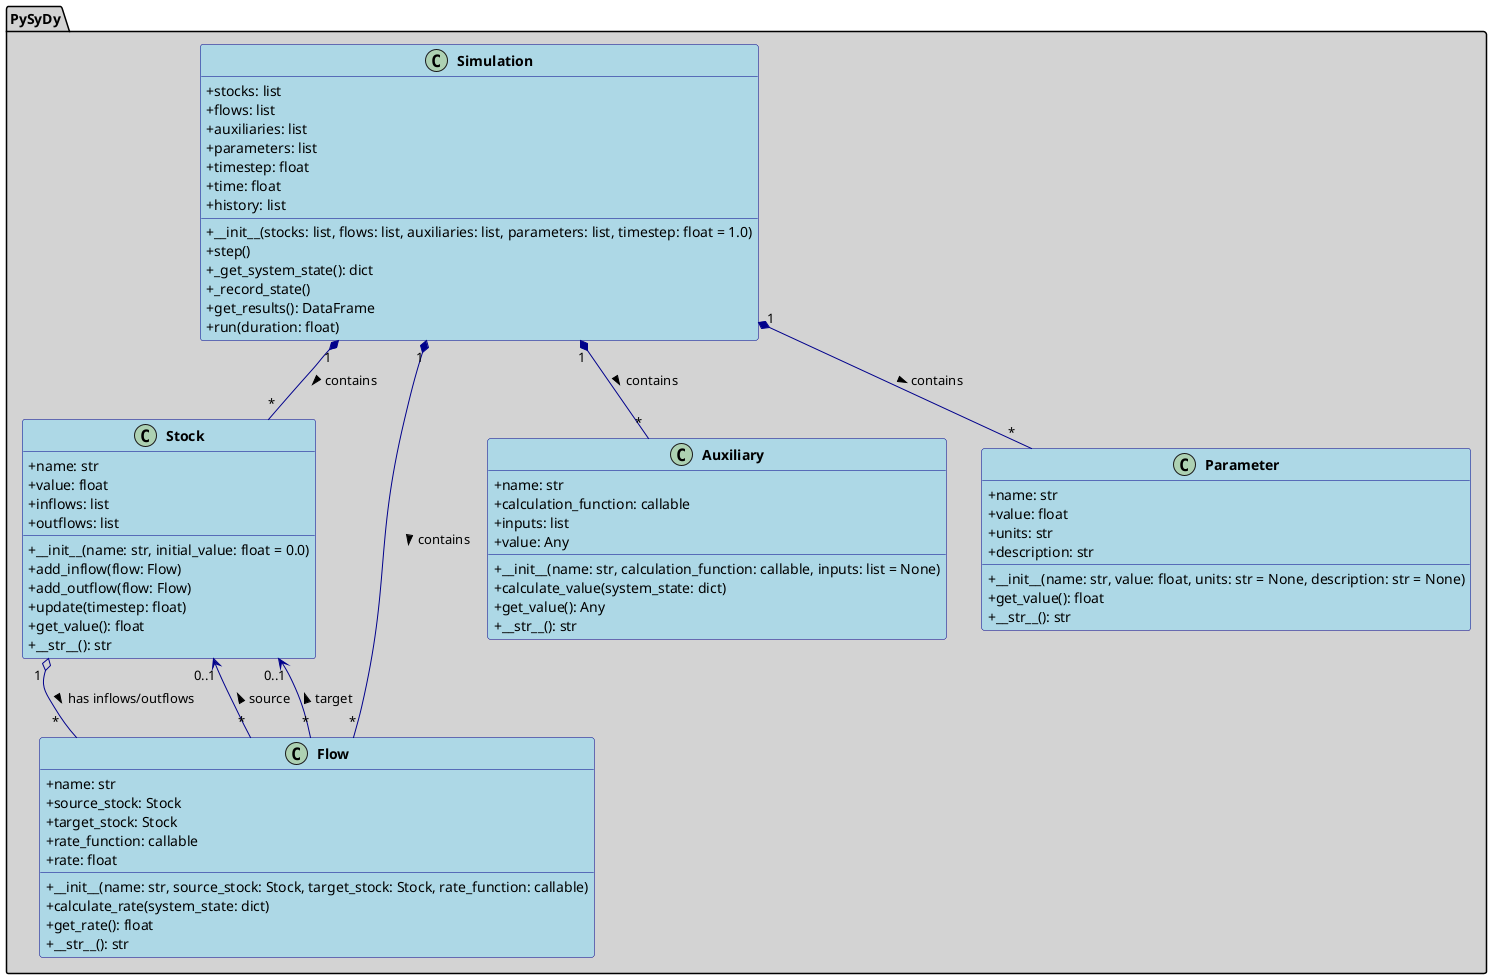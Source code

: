 @startuml PySyDy Class Diagram

skinparam classAttributeIconSize 0
skinparam classFontStyle bold
skinparam classBackgroundColor LightBlue
skinparam classBorderColor DarkBlue
skinparam arrowColor DarkBlue
skinparam packageBackgroundColor LightGray

package "PySyDy" {
    class Stock {
        + name: str
        + value: float
        + inflows: list
        + outflows: list
        + __init__(name: str, initial_value: float = 0.0)
        + add_inflow(flow: Flow)
        + add_outflow(flow: Flow)
        + update(timestep: float)
        + get_value(): float
        + __str__(): str
    }
    
    class Flow {
        + name: str
        + source_stock: Stock
        + target_stock: Stock
        + rate_function: callable
        + rate: float
        + __init__(name: str, source_stock: Stock, target_stock: Stock, rate_function: callable)
        + calculate_rate(system_state: dict)
        + get_rate(): float
        + __str__(): str
    }
    
    class Auxiliary {
        + name: str
        + calculation_function: callable
        + inputs: list
        + value: Any
        + __init__(name: str, calculation_function: callable, inputs: list = None)
        + calculate_value(system_state: dict)
        + get_value(): Any
        + __str__(): str
    }
    
    class Parameter {
        + name: str
        + value: float
        + units: str
        + description: str
        + __init__(name: str, value: float, units: str = None, description: str = None)
        + get_value(): float
        + __str__(): str
    }
    
    class Simulation {
        + stocks: list
        + flows: list
        + auxiliaries: list
        + parameters: list
        + timestep: float
        + time: float
        + history: list
        + __init__(stocks: list, flows: list, auxiliaries: list, parameters: list, timestep: float = 1.0)
        + step()
        + _get_system_state(): dict
        + _record_state()
        + get_results(): DataFrame
        + run(duration: float)
    }
    
    Stock "1" o-- "*" Flow : has inflows/outflows >
    Flow "*" --> "0..1" Stock : source >
    Flow "*" --> "0..1" Stock : target >
    Simulation "1" *-- "*" Stock : contains >
    Simulation "1" *-- "*" Flow : contains >
    Simulation "1" *-- "*" Auxiliary : contains >
    Simulation "1" *-- "*" Parameter : contains >
}

@enduml